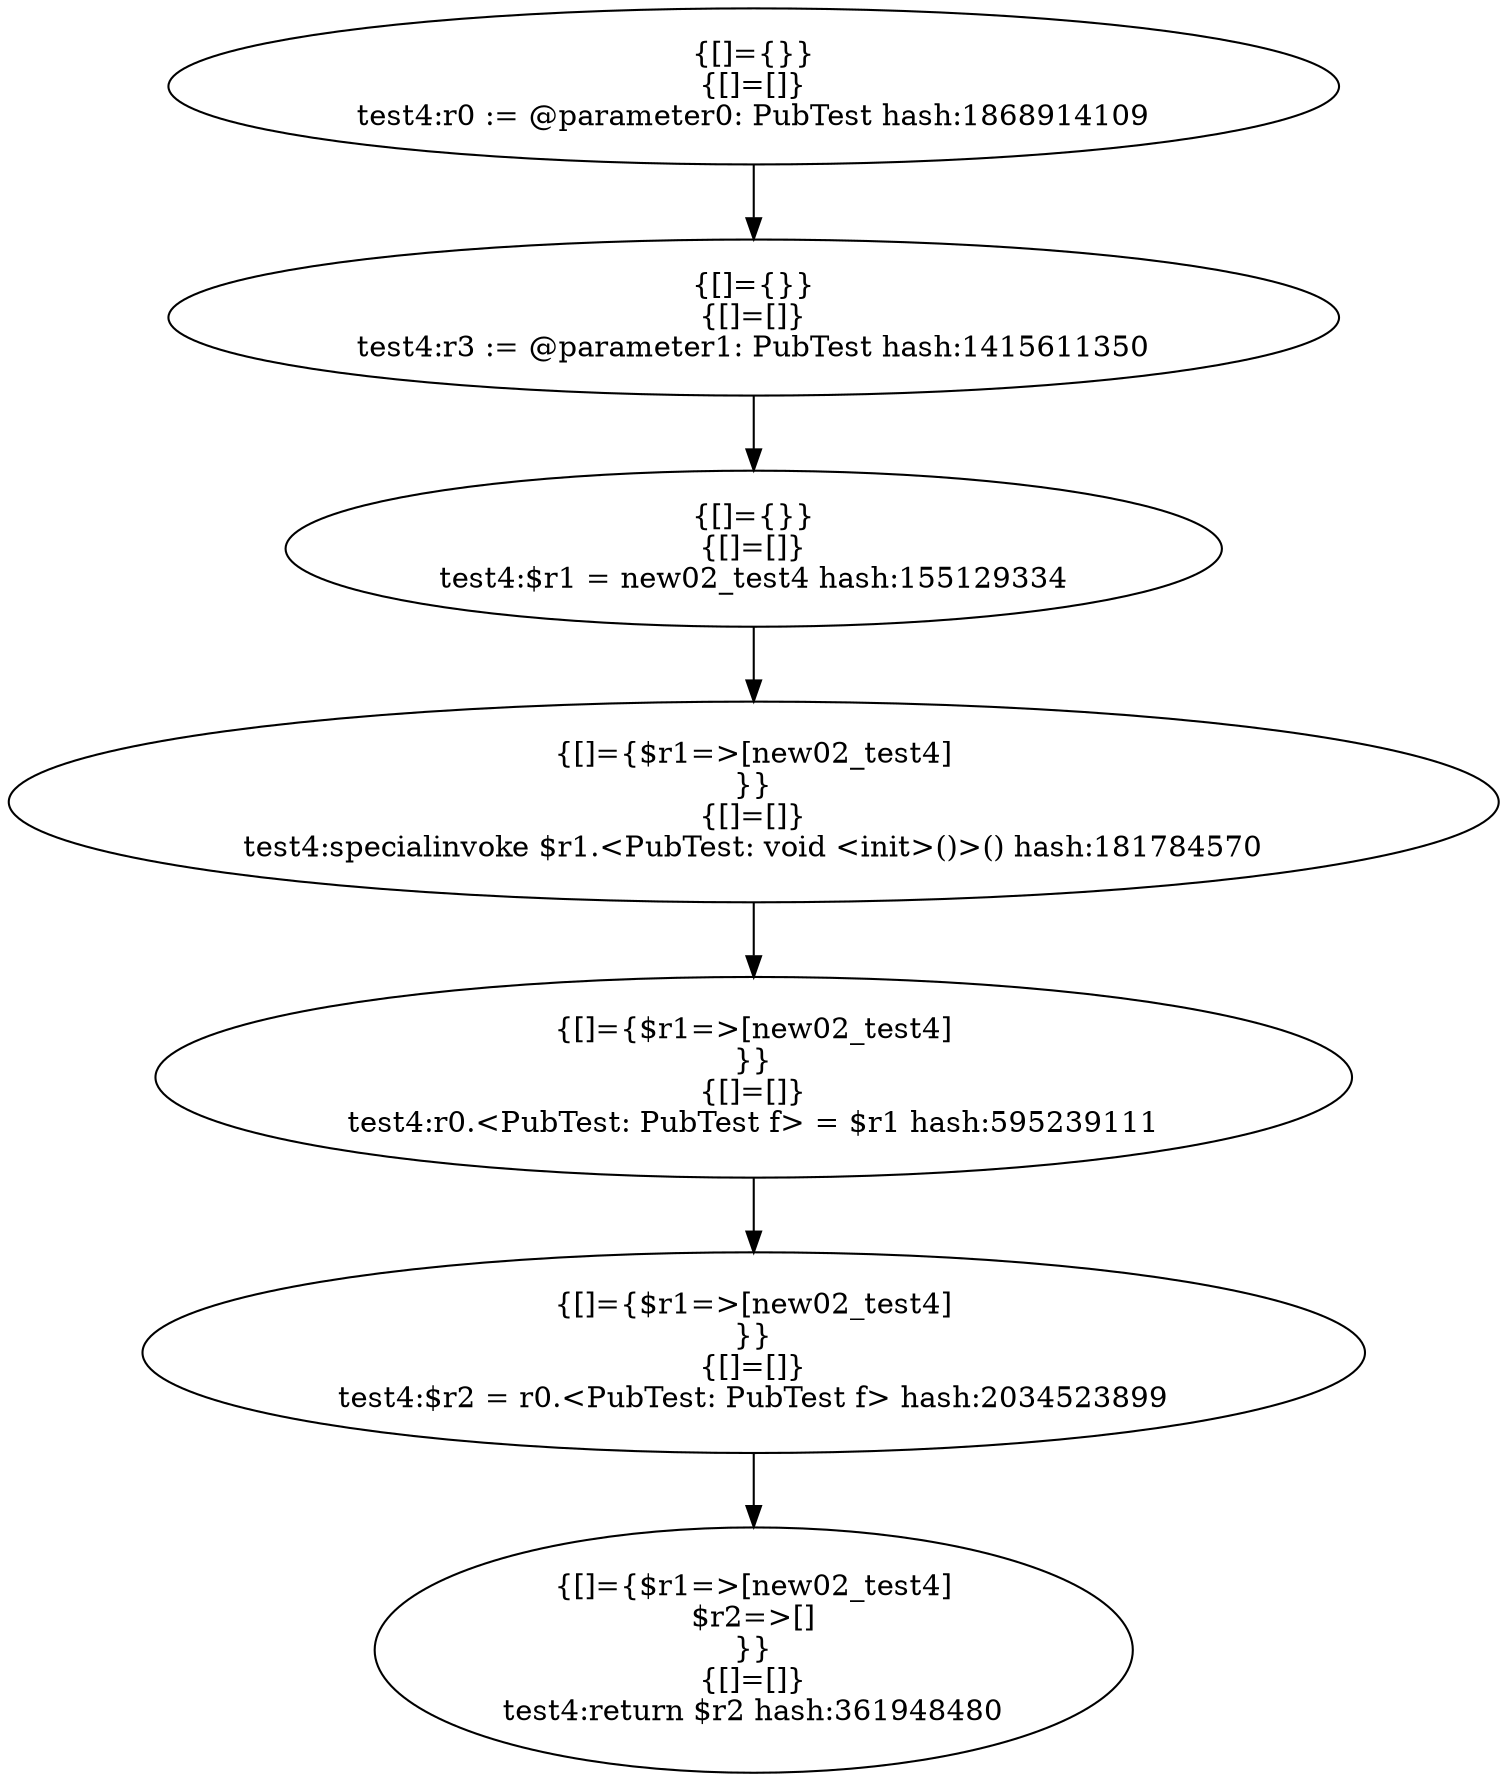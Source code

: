 digraph "./target1-pub/PubTest.test4" {
    "{[]={}}
{[]=[]}
test4:r0 := @parameter0: PubTest hash:1868914109";
    "{[]={}}
{[]=[]}
test4:r3 := @parameter1: PubTest hash:1415611350";
    "{[]={}}
{[]=[]}
test4:$r1 = new02_test4 hash:155129334";
    "{[]={$r1=>[new02_test4]
}}
{[]=[]}
test4:specialinvoke $r1.<PubTest: void <init>()>() hash:181784570";
    "{[]={$r1=>[new02_test4]
}}
{[]=[]}
test4:r0.<PubTest: PubTest f> = $r1 hash:595239111";
    "{[]={$r1=>[new02_test4]
}}
{[]=[]}
test4:$r2 = r0.<PubTest: PubTest f> hash:2034523899";
    "{[]={$r1=>[new02_test4]
$r2=>[]
}}
{[]=[]}
test4:return $r2 hash:361948480";
    "{[]={}}
{[]=[]}
test4:r0 := @parameter0: PubTest hash:1868914109"->"{[]={}}
{[]=[]}
test4:r3 := @parameter1: PubTest hash:1415611350";
    "{[]={}}
{[]=[]}
test4:r3 := @parameter1: PubTest hash:1415611350"->"{[]={}}
{[]=[]}
test4:$r1 = new02_test4 hash:155129334";
    "{[]={}}
{[]=[]}
test4:$r1 = new02_test4 hash:155129334"->"{[]={$r1=>[new02_test4]
}}
{[]=[]}
test4:specialinvoke $r1.<PubTest: void <init>()>() hash:181784570";
    "{[]={$r1=>[new02_test4]
}}
{[]=[]}
test4:specialinvoke $r1.<PubTest: void <init>()>() hash:181784570"->"{[]={$r1=>[new02_test4]
}}
{[]=[]}
test4:r0.<PubTest: PubTest f> = $r1 hash:595239111";
    "{[]={$r1=>[new02_test4]
}}
{[]=[]}
test4:r0.<PubTest: PubTest f> = $r1 hash:595239111"->"{[]={$r1=>[new02_test4]
}}
{[]=[]}
test4:$r2 = r0.<PubTest: PubTest f> hash:2034523899";
    "{[]={$r1=>[new02_test4]
}}
{[]=[]}
test4:$r2 = r0.<PubTest: PubTest f> hash:2034523899"->"{[]={$r1=>[new02_test4]
$r2=>[]
}}
{[]=[]}
test4:return $r2 hash:361948480";
}
